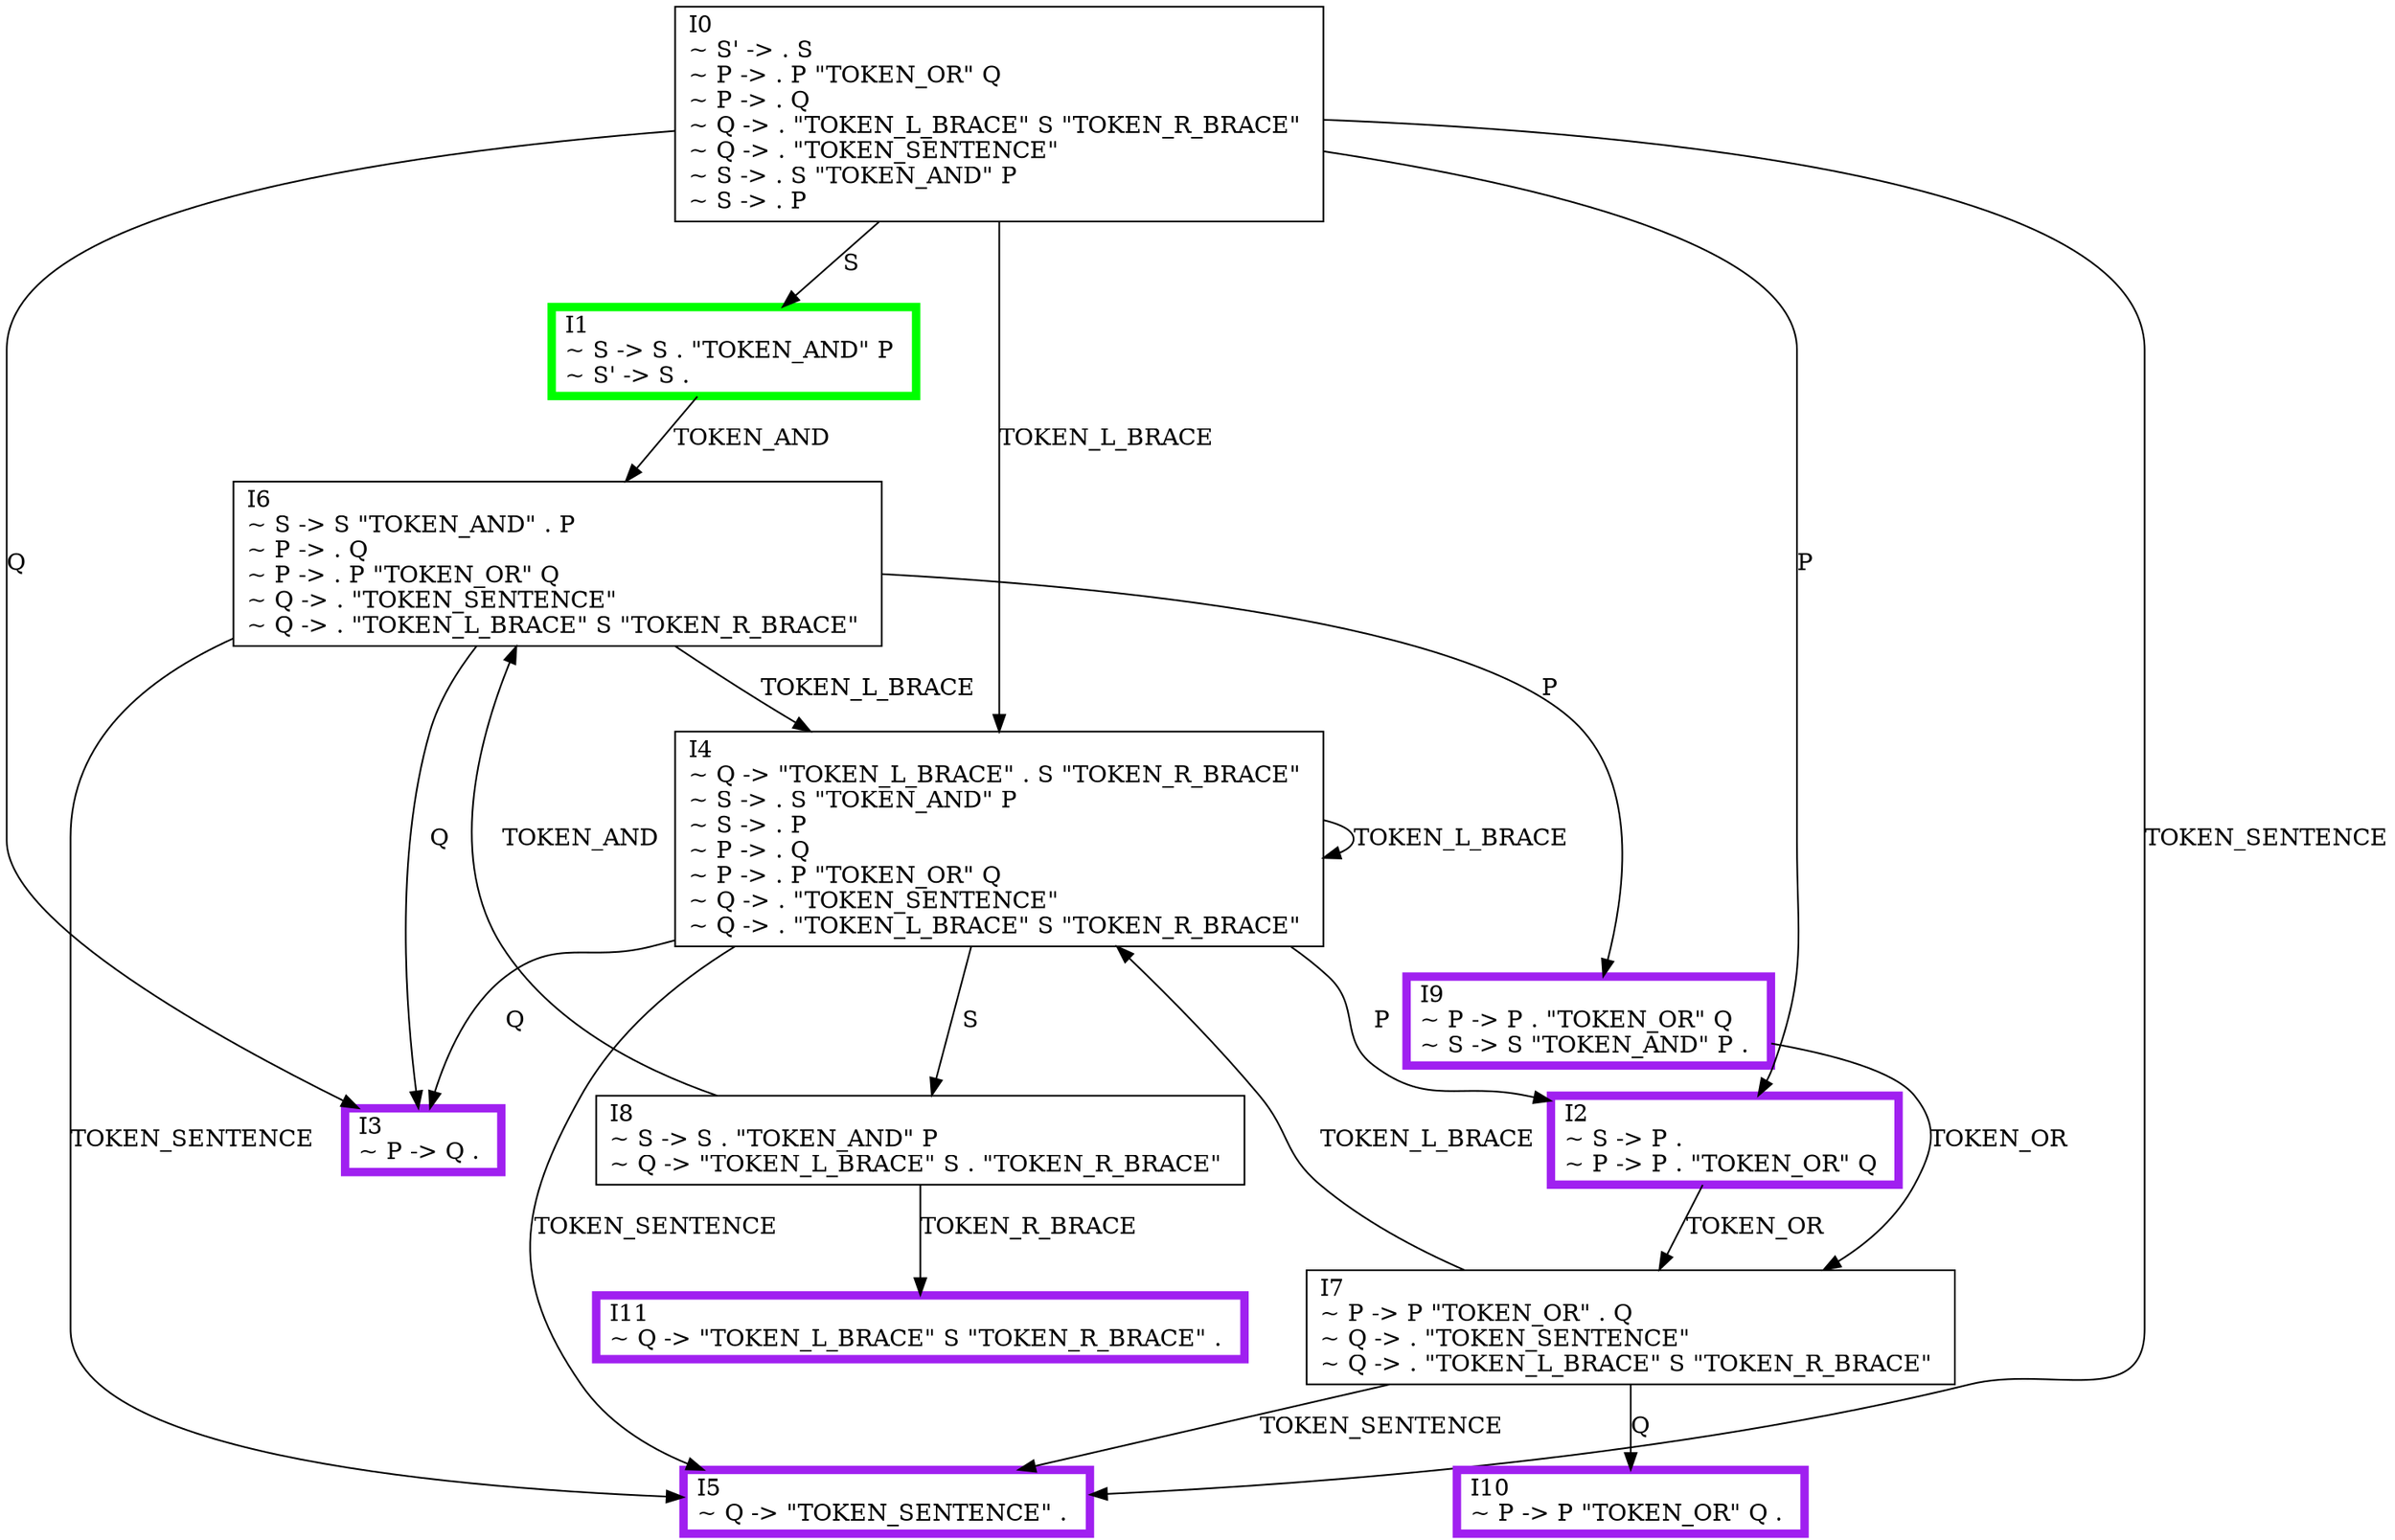 digraph {
    0 [ label = "I6\l~ S -> S \"TOKEN_AND\" . P \l~ P -> . Q \l~ P -> . P \"TOKEN_OR\" Q \l~ Q -> . \"TOKEN_SENTENCE\" \l~ Q -> . \"TOKEN_L_BRACE\" S \"TOKEN_R_BRACE\" \l" shape=box]
    1 [ label = "I8\l~ S -> S . \"TOKEN_AND\" P \l~ Q -> \"TOKEN_L_BRACE\" S . \"TOKEN_R_BRACE\" \l" shape=box]
    2 [ label = "I0\l~ S' -> . S \l~ P -> . P \"TOKEN_OR\" Q \l~ P -> . Q \l~ Q -> . \"TOKEN_L_BRACE\" S \"TOKEN_R_BRACE\" \l~ Q -> . \"TOKEN_SENTENCE\" \l~ S -> . S \"TOKEN_AND\" P \l~ S -> . P \l" shape=box]
    3 [ label = "I4\l~ Q -> \"TOKEN_L_BRACE\" . S \"TOKEN_R_BRACE\" \l~ S -> . S \"TOKEN_AND\" P \l~ S -> . P \l~ P -> . Q \l~ P -> . P \"TOKEN_OR\" Q \l~ Q -> . \"TOKEN_SENTENCE\" \l~ Q -> . \"TOKEN_L_BRACE\" S \"TOKEN_R_BRACE\" \l" shape=box]
    4 [ label = "I2\l~ S -> P . \l~ P -> P . \"TOKEN_OR\" Q \l" shape=box, color=purple, penwidth=5]
    5 [ label = "I9\l~ P -> P . \"TOKEN_OR\" Q \l~ S -> S \"TOKEN_AND\" P . \l" shape=box, color=purple, penwidth=5]
    6 [ label = "I7\l~ P -> P \"TOKEN_OR\" . Q \l~ Q -> . \"TOKEN_SENTENCE\" \l~ Q -> . \"TOKEN_L_BRACE\" S \"TOKEN_R_BRACE\" \l" shape=box]
    7 [ label = "I1\l~ S -> S . \"TOKEN_AND\" P \l~ S' -> S . \l" shape=box, color=green, penwidth=5]
    8 [ label = "I3\l~ P -> Q . \l" shape=box, color=purple, penwidth=5]
    9 [ label = "I5\l~ Q -> \"TOKEN_SENTENCE\" . \l" shape=box, color=purple, penwidth=5]
    10 [ label = "I11\l~ Q -> \"TOKEN_L_BRACE\" S \"TOKEN_R_BRACE\" . \l" shape=box, color=purple, penwidth=5]
    11 [ label = "I10\l~ P -> P \"TOKEN_OR\" Q . \l" shape=box, color=purple, penwidth=5]
    0 -> 3 [ label = "TOKEN_L_BRACE" ]
    0 -> 8 [ label = "Q" ]
    0 -> 5 [ label = "P" ]
    0 -> 9 [ label = "TOKEN_SENTENCE" ]
    1 -> 10 [ label = "TOKEN_R_BRACE" ]
    1 -> 0 [ label = "TOKEN_AND" ]
    2 -> 3 [ label = "TOKEN_L_BRACE" ]
    2 -> 4 [ label = "P" ]
    2 -> 8 [ label = "Q" ]
    2 -> 9 [ label = "TOKEN_SENTENCE" ]
    2 -> 7 [ label = "S" ]
    3 -> 1 [ label = "S" ]
    3 -> 8 [ label = "Q" ]
    3 -> 4 [ label = "P" ]
    3 -> 9 [ label = "TOKEN_SENTENCE" ]
    3 -> 3 [ label = "TOKEN_L_BRACE" ]
    4 -> 6 [ label = "TOKEN_OR" ]
    5 -> 6 [ label = "TOKEN_OR" ]
    6 -> 3 [ label = "TOKEN_L_BRACE" ]
    6 -> 11 [ label = "Q" ]
    6 -> 9 [ label = "TOKEN_SENTENCE" ]
    7 -> 0 [ label = "TOKEN_AND" ]
}
